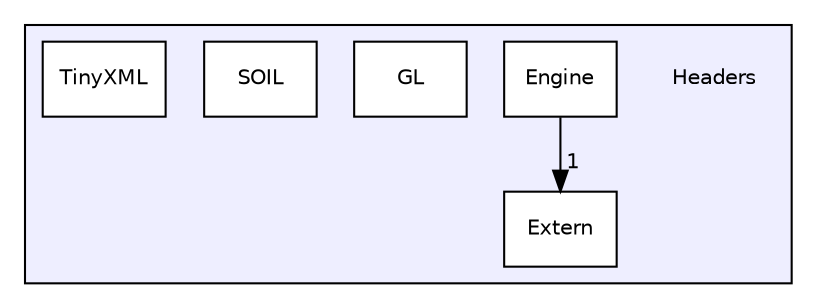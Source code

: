 digraph "C:/Projects/Killer_Engine/Headers" {
  compound=true
  node [ fontsize="10", fontname="Helvetica"];
  edge [ labelfontsize="10", labelfontname="Helvetica"];
  subgraph clusterdir_692516b589a32b3bfce781ca9f6d1534 {
    graph [ bgcolor="#eeeeff", pencolor="black", label="" URL="dir_692516b589a32b3bfce781ca9f6d1534.html"];
    dir_692516b589a32b3bfce781ca9f6d1534 [shape=plaintext label="Headers"];
    dir_b570760f141a85ad0cc6e39d54356d6a [shape=box label="Engine" color="black" fillcolor="white" style="filled" URL="dir_b570760f141a85ad0cc6e39d54356d6a.html"];
    dir_467ddf618142fcffd39c5fc5f2e60db4 [shape=box label="Extern" color="black" fillcolor="white" style="filled" URL="dir_467ddf618142fcffd39c5fc5f2e60db4.html"];
    dir_89af58d37b1ae079d9eccf6422129af4 [shape=box label="GL" color="black" fillcolor="white" style="filled" URL="dir_89af58d37b1ae079d9eccf6422129af4.html"];
    dir_d51b1ee0cd9d20f63d9e21c77a9d5ec7 [shape=box label="SOIL" color="black" fillcolor="white" style="filled" URL="dir_d51b1ee0cd9d20f63d9e21c77a9d5ec7.html"];
    dir_9da853694fde6587386f7492b6e9b357 [shape=box label="TinyXML" color="black" fillcolor="white" style="filled" URL="dir_9da853694fde6587386f7492b6e9b357.html"];
  }
  dir_b570760f141a85ad0cc6e39d54356d6a->dir_467ddf618142fcffd39c5fc5f2e60db4 [headlabel="1", labeldistance=1.5 headhref="dir_000001_000002.html"];
}
